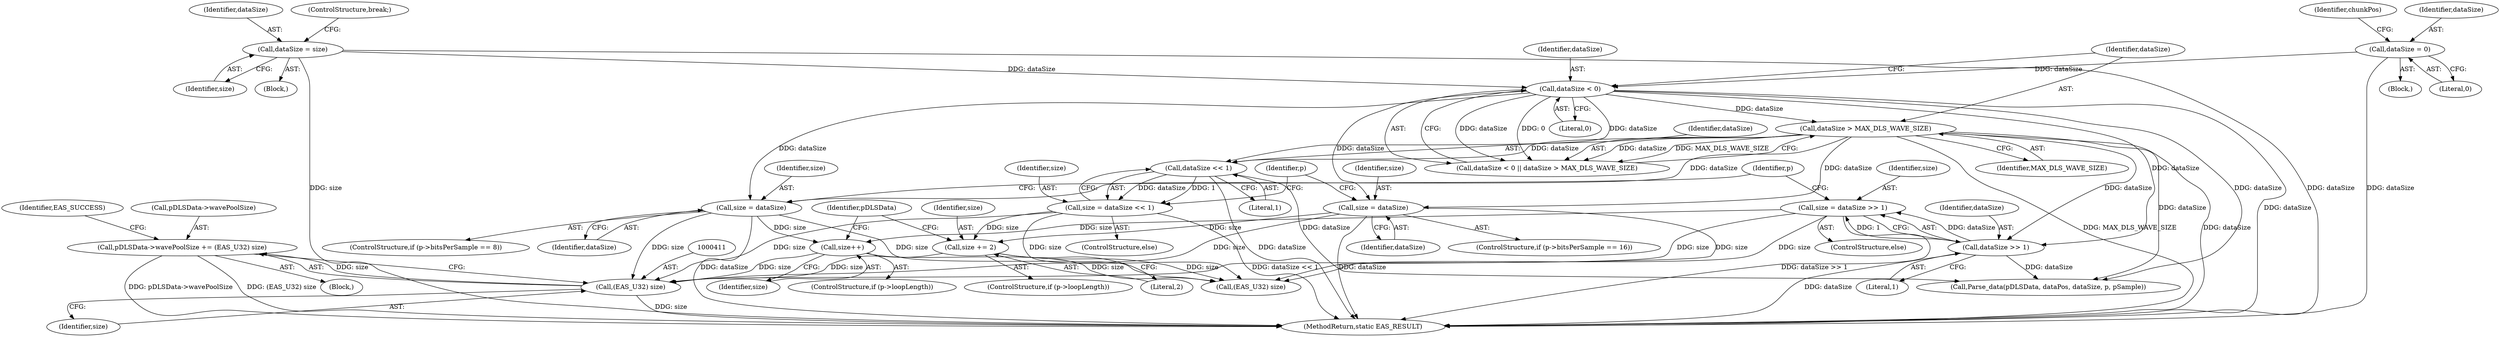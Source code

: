 digraph "0_Android_e999f077f6ef59d20282f1e04786816a31fb8be6@pointer" {
"1000406" [label="(Call,pDLSData->wavePoolSize += (EAS_U32) size)"];
"1000410" [label="(Call,(EAS_U32) size)"];
"1000364" [label="(Call,size = dataSize >> 1)"];
"1000366" [label="(Call,dataSize >> 1)"];
"1000257" [label="(Call,dataSize < 0)"];
"1000249" [label="(Call,dataSize = size)"];
"1000146" [label="(Call,dataSize = 0)"];
"1000260" [label="(Call,dataSize > MAX_DLS_WAVE_SIZE)"];
"1000396" [label="(Call,size += 2)"];
"1000383" [label="(Call,size = dataSize)"];
"1000387" [label="(Call,size = dataSize << 1)"];
"1000389" [label="(Call,dataSize << 1)"];
"1000360" [label="(Call,size = dataSize)"];
"1000373" [label="(Call,size++)"];
"1000368" [label="(Literal,1)"];
"1000412" [label="(Identifier,size)"];
"1000250" [label="(Identifier,dataSize)"];
"1000373" [label="(Call,size++)"];
"1000396" [label="(Call,size += 2)"];
"1000405" [label="(Block,)"];
"1000251" [label="(Identifier,size)"];
"1000414" [label="(Identifier,EAS_SUCCESS)"];
"1000385" [label="(Identifier,dataSize)"];
"1000369" [label="(ControlStructure,if (p->loopLength))"];
"1000153" [label="(Identifier,chunkPos)"];
"1000392" [label="(ControlStructure,if (p->loopLength))"];
"1000407" [label="(Call,pDLSData->wavePoolSize)"];
"1000398" [label="(Literal,2)"];
"1000364" [label="(Call,size = dataSize >> 1)"];
"1000147" [label="(Identifier,dataSize)"];
"1000252" [label="(ControlStructure,break;)"];
"1000391" [label="(Literal,1)"];
"1000361" [label="(Identifier,size)"];
"1000258" [label="(Identifier,dataSize)"];
"1000261" [label="(Identifier,dataSize)"];
"1000402" [label="(Identifier,pDLSData)"];
"1000374" [label="(Identifier,size)"];
"1000228" [label="(Block,)"];
"1000256" [label="(Call,dataSize < 0 || dataSize > MAX_DLS_WAVE_SIZE)"];
"1000482" [label="(MethodReturn,static EAS_RESULT)"];
"1000257" [label="(Call,dataSize < 0)"];
"1000127" [label="(Block,)"];
"1000354" [label="(ControlStructure,if (p->bitsPerSample == 8))"];
"1000362" [label="(Identifier,dataSize)"];
"1000388" [label="(Identifier,size)"];
"1000260" [label="(Call,dataSize > MAX_DLS_WAVE_SIZE)"];
"1000360" [label="(Call,size = dataSize)"];
"1000363" [label="(ControlStructure,else)"];
"1000383" [label="(Call,size = dataSize)"];
"1000386" [label="(ControlStructure,else)"];
"1000249" [label="(Call,dataSize = size)"];
"1000365" [label="(Identifier,size)"];
"1000367" [label="(Identifier,dataSize)"];
"1000371" [label="(Identifier,p)"];
"1000377" [label="(ControlStructure,if (p->bitsPerSample == 16))"];
"1000389" [label="(Call,dataSize << 1)"];
"1000397" [label="(Identifier,size)"];
"1000390" [label="(Identifier,dataSize)"];
"1000262" [label="(Identifier,MAX_DLS_WAVE_SIZE)"];
"1000366" [label="(Call,dataSize >> 1)"];
"1000471" [label="(Call,Parse_data(pDLSData, dataPos, dataSize, p, pSample))"];
"1000146" [label="(Call,dataSize = 0)"];
"1000410" [label="(Call,(EAS_U32) size)"];
"1000445" [label="(Call,(EAS_U32) size)"];
"1000384" [label="(Identifier,size)"];
"1000148" [label="(Literal,0)"];
"1000259" [label="(Literal,0)"];
"1000406" [label="(Call,pDLSData->wavePoolSize += (EAS_U32) size)"];
"1000387" [label="(Call,size = dataSize << 1)"];
"1000394" [label="(Identifier,p)"];
"1000406" -> "1000405"  [label="AST: "];
"1000406" -> "1000410"  [label="CFG: "];
"1000407" -> "1000406"  [label="AST: "];
"1000410" -> "1000406"  [label="AST: "];
"1000414" -> "1000406"  [label="CFG: "];
"1000406" -> "1000482"  [label="DDG: pDLSData->wavePoolSize"];
"1000406" -> "1000482"  [label="DDG: (EAS_U32) size"];
"1000410" -> "1000406"  [label="DDG: size"];
"1000410" -> "1000412"  [label="CFG: "];
"1000411" -> "1000410"  [label="AST: "];
"1000412" -> "1000410"  [label="AST: "];
"1000410" -> "1000482"  [label="DDG: size"];
"1000364" -> "1000410"  [label="DDG: size"];
"1000396" -> "1000410"  [label="DDG: size"];
"1000360" -> "1000410"  [label="DDG: size"];
"1000383" -> "1000410"  [label="DDG: size"];
"1000387" -> "1000410"  [label="DDG: size"];
"1000373" -> "1000410"  [label="DDG: size"];
"1000364" -> "1000363"  [label="AST: "];
"1000364" -> "1000366"  [label="CFG: "];
"1000365" -> "1000364"  [label="AST: "];
"1000366" -> "1000364"  [label="AST: "];
"1000371" -> "1000364"  [label="CFG: "];
"1000364" -> "1000482"  [label="DDG: dataSize >> 1"];
"1000366" -> "1000364"  [label="DDG: dataSize"];
"1000366" -> "1000364"  [label="DDG: 1"];
"1000364" -> "1000373"  [label="DDG: size"];
"1000364" -> "1000445"  [label="DDG: size"];
"1000366" -> "1000368"  [label="CFG: "];
"1000367" -> "1000366"  [label="AST: "];
"1000368" -> "1000366"  [label="AST: "];
"1000366" -> "1000482"  [label="DDG: dataSize"];
"1000257" -> "1000366"  [label="DDG: dataSize"];
"1000260" -> "1000366"  [label="DDG: dataSize"];
"1000366" -> "1000471"  [label="DDG: dataSize"];
"1000257" -> "1000256"  [label="AST: "];
"1000257" -> "1000259"  [label="CFG: "];
"1000258" -> "1000257"  [label="AST: "];
"1000259" -> "1000257"  [label="AST: "];
"1000261" -> "1000257"  [label="CFG: "];
"1000256" -> "1000257"  [label="CFG: "];
"1000257" -> "1000482"  [label="DDG: dataSize"];
"1000257" -> "1000256"  [label="DDG: dataSize"];
"1000257" -> "1000256"  [label="DDG: 0"];
"1000249" -> "1000257"  [label="DDG: dataSize"];
"1000146" -> "1000257"  [label="DDG: dataSize"];
"1000257" -> "1000260"  [label="DDG: dataSize"];
"1000257" -> "1000360"  [label="DDG: dataSize"];
"1000257" -> "1000383"  [label="DDG: dataSize"];
"1000257" -> "1000389"  [label="DDG: dataSize"];
"1000257" -> "1000471"  [label="DDG: dataSize"];
"1000249" -> "1000228"  [label="AST: "];
"1000249" -> "1000251"  [label="CFG: "];
"1000250" -> "1000249"  [label="AST: "];
"1000251" -> "1000249"  [label="AST: "];
"1000252" -> "1000249"  [label="CFG: "];
"1000249" -> "1000482"  [label="DDG: size"];
"1000249" -> "1000482"  [label="DDG: dataSize"];
"1000146" -> "1000127"  [label="AST: "];
"1000146" -> "1000148"  [label="CFG: "];
"1000147" -> "1000146"  [label="AST: "];
"1000148" -> "1000146"  [label="AST: "];
"1000153" -> "1000146"  [label="CFG: "];
"1000146" -> "1000482"  [label="DDG: dataSize"];
"1000260" -> "1000256"  [label="AST: "];
"1000260" -> "1000262"  [label="CFG: "];
"1000261" -> "1000260"  [label="AST: "];
"1000262" -> "1000260"  [label="AST: "];
"1000256" -> "1000260"  [label="CFG: "];
"1000260" -> "1000482"  [label="DDG: MAX_DLS_WAVE_SIZE"];
"1000260" -> "1000482"  [label="DDG: dataSize"];
"1000260" -> "1000256"  [label="DDG: dataSize"];
"1000260" -> "1000256"  [label="DDG: MAX_DLS_WAVE_SIZE"];
"1000260" -> "1000360"  [label="DDG: dataSize"];
"1000260" -> "1000383"  [label="DDG: dataSize"];
"1000260" -> "1000389"  [label="DDG: dataSize"];
"1000260" -> "1000471"  [label="DDG: dataSize"];
"1000396" -> "1000392"  [label="AST: "];
"1000396" -> "1000398"  [label="CFG: "];
"1000397" -> "1000396"  [label="AST: "];
"1000398" -> "1000396"  [label="AST: "];
"1000402" -> "1000396"  [label="CFG: "];
"1000383" -> "1000396"  [label="DDG: size"];
"1000387" -> "1000396"  [label="DDG: size"];
"1000396" -> "1000445"  [label="DDG: size"];
"1000383" -> "1000377"  [label="AST: "];
"1000383" -> "1000385"  [label="CFG: "];
"1000384" -> "1000383"  [label="AST: "];
"1000385" -> "1000383"  [label="AST: "];
"1000394" -> "1000383"  [label="CFG: "];
"1000383" -> "1000482"  [label="DDG: dataSize"];
"1000383" -> "1000445"  [label="DDG: size"];
"1000387" -> "1000386"  [label="AST: "];
"1000387" -> "1000389"  [label="CFG: "];
"1000388" -> "1000387"  [label="AST: "];
"1000389" -> "1000387"  [label="AST: "];
"1000394" -> "1000387"  [label="CFG: "];
"1000387" -> "1000482"  [label="DDG: dataSize << 1"];
"1000389" -> "1000387"  [label="DDG: dataSize"];
"1000389" -> "1000387"  [label="DDG: 1"];
"1000387" -> "1000445"  [label="DDG: size"];
"1000389" -> "1000391"  [label="CFG: "];
"1000390" -> "1000389"  [label="AST: "];
"1000391" -> "1000389"  [label="AST: "];
"1000389" -> "1000482"  [label="DDG: dataSize"];
"1000389" -> "1000471"  [label="DDG: dataSize"];
"1000360" -> "1000354"  [label="AST: "];
"1000360" -> "1000362"  [label="CFG: "];
"1000361" -> "1000360"  [label="AST: "];
"1000362" -> "1000360"  [label="AST: "];
"1000371" -> "1000360"  [label="CFG: "];
"1000360" -> "1000482"  [label="DDG: dataSize"];
"1000360" -> "1000373"  [label="DDG: size"];
"1000360" -> "1000445"  [label="DDG: size"];
"1000373" -> "1000369"  [label="AST: "];
"1000373" -> "1000374"  [label="CFG: "];
"1000374" -> "1000373"  [label="AST: "];
"1000402" -> "1000373"  [label="CFG: "];
"1000373" -> "1000445"  [label="DDG: size"];
}
